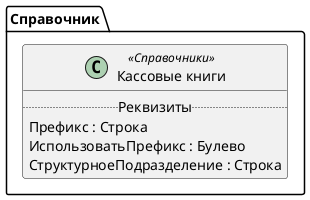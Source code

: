 ﻿@startuml КассовыеКниги
'!include templates.wsd
'..\include templates.wsd
class Справочник.КассовыеКниги as "Кассовые книги" <<Справочники>>
{
..Реквизиты..
Префикс : Строка
ИспользоватьПрефикс : Булево
СтруктурноеПодразделение : Строка
}
@enduml
